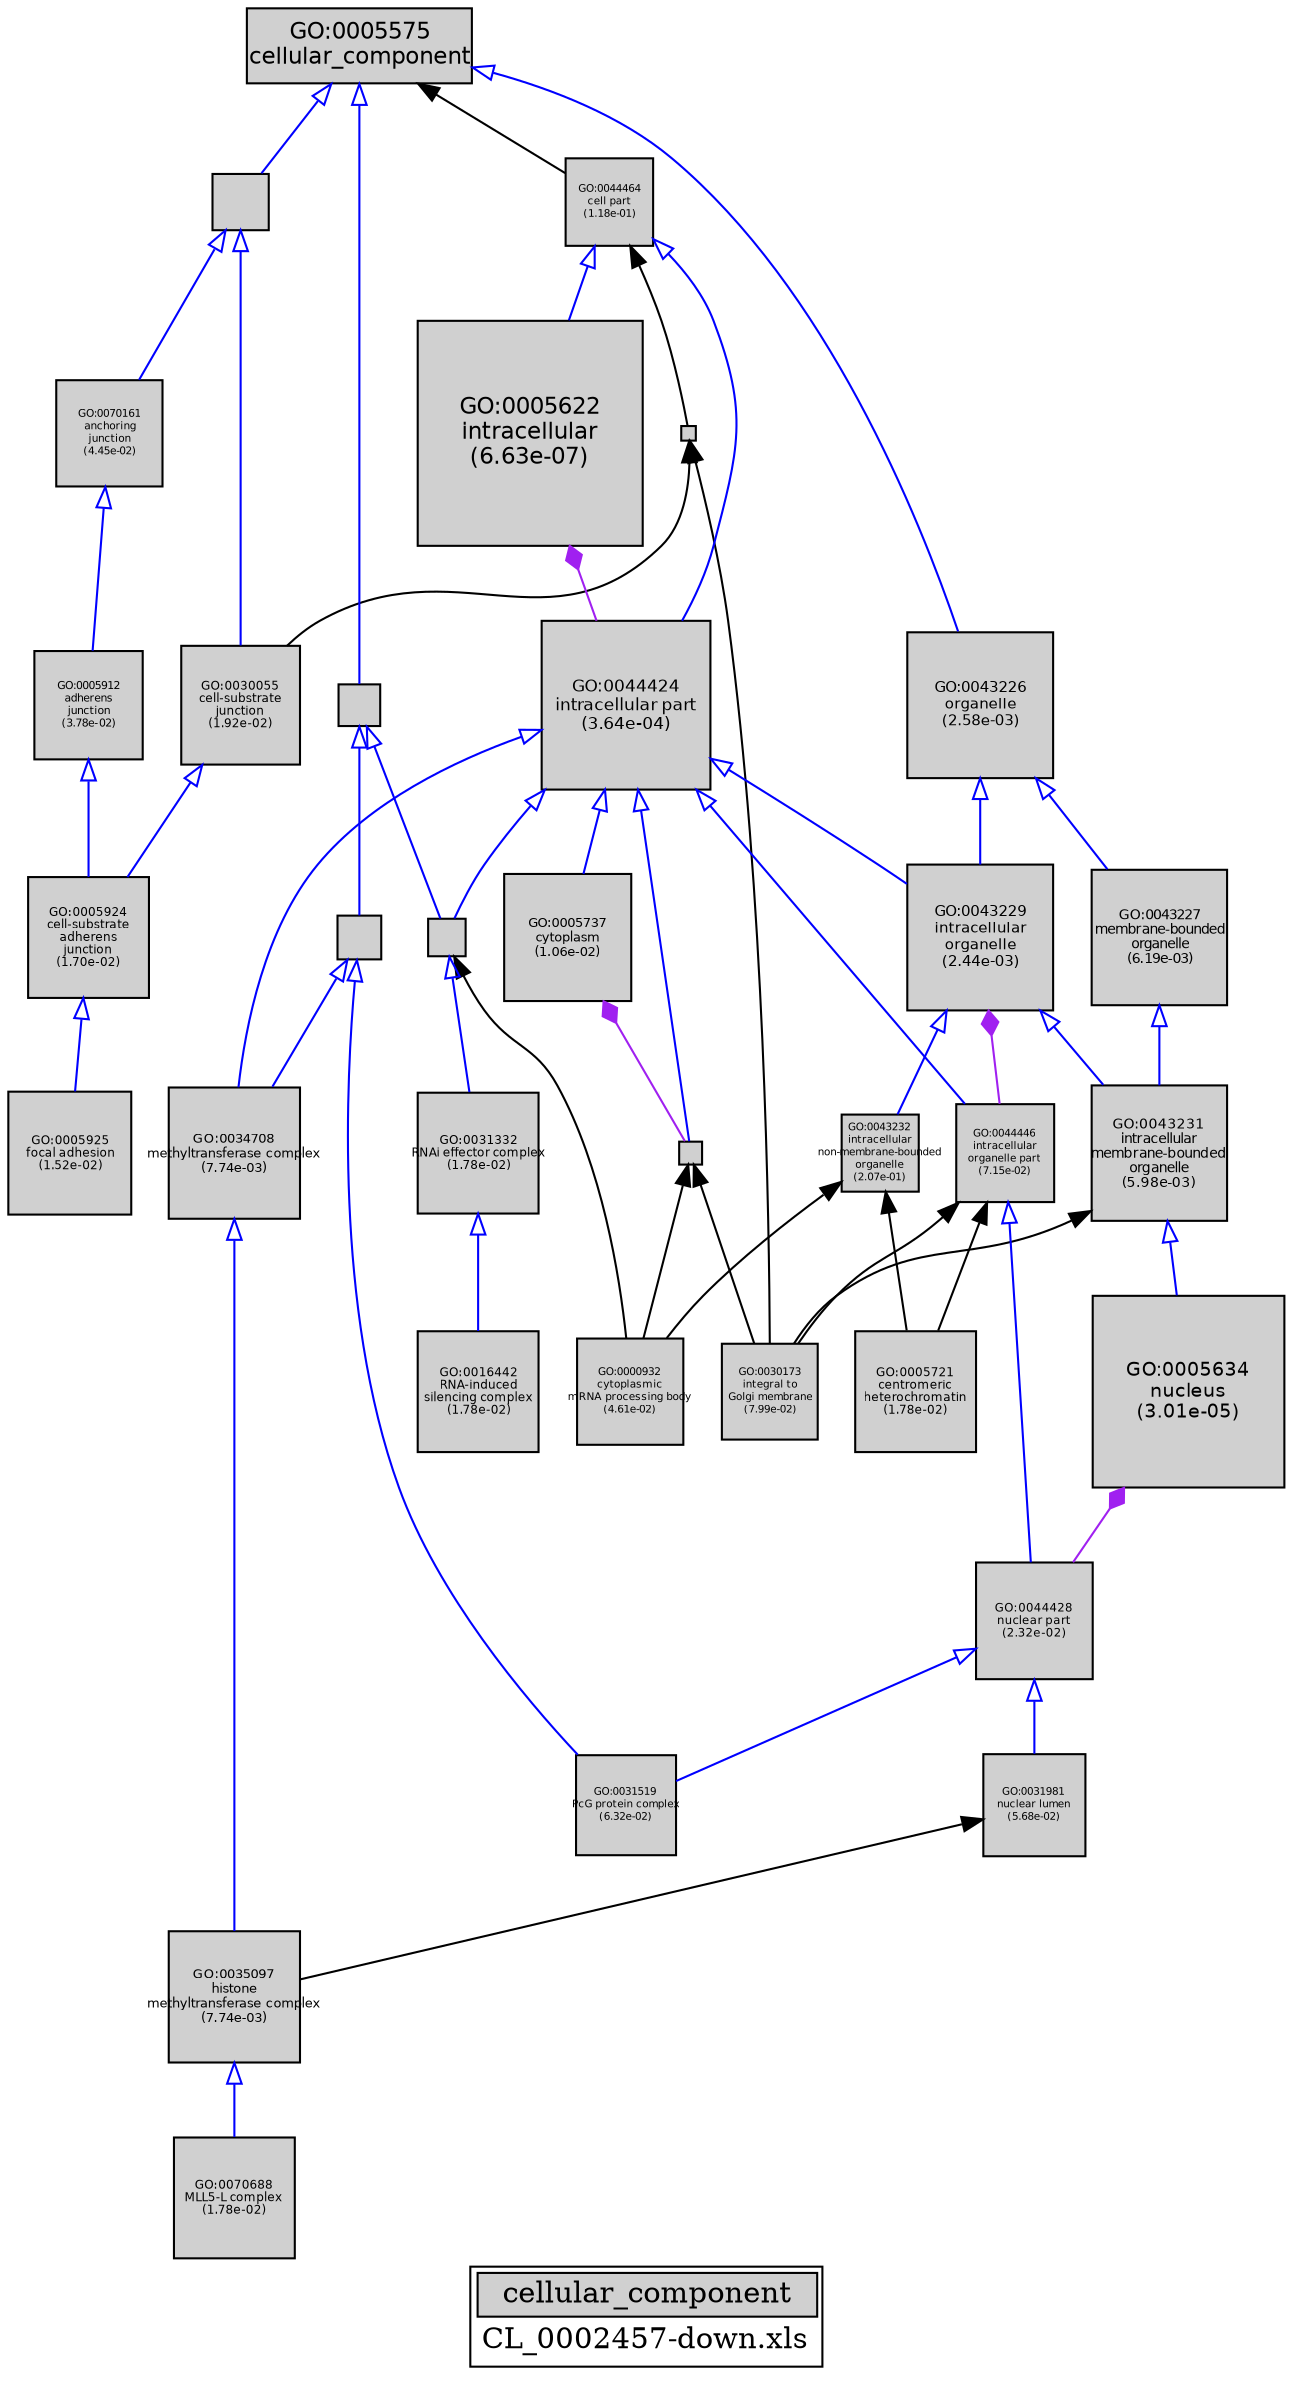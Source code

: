 digraph "cellular_component" {
graph [ bgcolor = "#FFFFFF", label = <<TABLE COLOR="black" BGCOLOR="white"><TR><TD COLSPAN="2" BGCOLOR="#D0D0D0"><FONT COLOR="black">cellular_component</FONT></TD></TR><TR><TD BORDER="0">CL_0002457-down.xls</TD></TR></TABLE>> ];
node [ fontname = "Helvetica" ];

subgraph "nodes" {

node [ style = "filled", fixedsize = "true", width = 1, shape = "box", fontsize = 9, fillcolor = "#D0D0D0", fontcolor = "black", color = "black" ];

"GO:0000932" [ URL = "#GO:0000932", label = <<TABLE BORDER="0"><TR><TD>GO:0000932<BR/>cytoplasmic<BR/>mRNA processing body<BR/>(4.61e-02)</TD></TR></TABLE>>, width = 0.703107500007, shape = "box", fontsize = 5.06237400005, height = 0.703107500007 ];
"GO:0043232" [ URL = "#GO:0043232", label = <<TABLE BORDER="0"><TR><TD>GO:0043232<BR/>intracellular<BR/>non-membrane-bounded<BR/>organelle<BR/>(2.07e-01)</TD></TR></TABLE>>, width = 0.508140614014, shape = "box", fontsize = 5.0, height = 0.508140614014 ];
"GO:0030054" [ URL = "#GO:0030054", label = "", width = 0.38088726086, shape = "box", height = 0.38088726086 ];
"GO:0030055" [ URL = "#GO:0030055", label = <<TABLE BORDER="0"><TR><TD>GO:0030055<BR/>cell-substrate<BR/>junction<BR/>(1.92e-02)</TD></TR></TABLE>>, width = 0.7952177563, shape = "box", fontsize = 5.72556784536, height = 0.7952177563 ];
"GO:0031332" [ URL = "#GO:0031332", label = <<TABLE BORDER="0"><TR><TD>GO:0031332<BR/>RNAi effector complex<BR/>(1.78e-02)</TD></TR></TABLE>>, width = 0.802553960445, shape = "box", fontsize = 5.77838851521, height = 0.802553960445 ];
"GO:0005737" [ URL = "#GO:0005737", label = <<TABLE BORDER="0"><TR><TD>GO:0005737<BR/>cytoplasm<BR/>(1.06e-02)</TD></TR></TABLE>>, width = 0.852050513198, shape = "box", fontsize = 6.13476369502, height = 0.852050513198 ];
"GO:0031519" [ URL = "#GO:0031519", label = <<TABLE BORDER="0"><TR><TD>GO:0031519<BR/>PcG protein complex<BR/>(6.32e-02)</TD></TR></TABLE>>, width = 0.667010091551, shape = "box", fontsize = 5.0, height = 0.667010091551 ];
"GO:0043229" [ URL = "#GO:0043229", label = <<TABLE BORDER="0"><TR><TD>GO:0043229<BR/>intracellular<BR/>organelle<BR/>(2.44e-03)</TD></TR></TABLE>>, width = 0.978518242908, shape = "box", fontsize = 7.04533134894, height = 0.978518242908 ];
"GO:0005721" [ URL = "#GO:0005721", label = <<TABLE BORDER="0"><TR><TD>GO:0005721<BR/>centromeric<BR/>heterochromatin<BR/>(1.78e-02)</TD></TR></TABLE>>, width = 0.802553960445, shape = "box", fontsize = 5.77838851521, height = 0.802553960445 ];
"GO:0030529" [ URL = "#GO:0030529", label = "", width = 0.25623322383, shape = "box", height = 0.25623322383 ];
"GO:0044425" [ URL = "#GO:0044425", label = "", width = 0.100474634052, shape = "box", height = 0.100474634052 ];
"GO:0034708" [ URL = "#GO:0034708", label = <<TABLE BORDER="0"><TR><TD>GO:0034708<BR/>methyltransferase complex<BR/>(7.74e-03)</TD></TR></TABLE>>, width = 0.880603277009, shape = "box", fontsize = 6.34034359446, height = 0.880603277009 ];
"GO:0044464" [ URL = "#GO:0044464", label = <<TABLE BORDER="0"><TR><TD>GO:0044464<BR/>cell part<BR/>(1.18e-01)</TD></TR></TABLE>>, width = 0.588301779441, shape = "box", fontsize = 5.0, height = 0.588301779441 ];
"GO:0032991" [ URL = "#GO:0032991", label = "", width = 0.27674608533, shape = "box", height = 0.27674608533 ];
"GO:0043227" [ URL = "#GO:0043227", label = <<TABLE BORDER="0"><TR><TD>GO:0043227<BR/>membrane-bounded<BR/>organelle<BR/>(6.19e-03)</TD></TR></TABLE>>, width = 0.900399804306, shape = "box", fontsize = 6.482878591, height = 0.900399804306 ];
"GO:0005575" [ URL = "#GO:0005575", label = <<TABLE BORDER="0"><TR><TD>GO:0005575<BR/>cellular_component</TD></TR></TABLE>>, width = 1.5, shape = "box", fontsize = 10.8 ];
"GO:0005634" [ URL = "#GO:0005634", label = <<TABLE BORDER="0"><TR><TD>GO:0005634<BR/>nucleus<BR/>(3.01e-05)</TD></TR></TABLE>>, width = 1.28427465709, shape = "box", fontsize = 9.24677753108, height = 1.28427465709 ];
"GO:0043231" [ URL = "#GO:0043231", label = <<TABLE BORDER="0"><TR><TD>GO:0043231<BR/>intracellular<BR/>membrane-bounded<BR/>organelle<BR/>(5.98e-03)</TD></TR></TABLE>>, width = 0.903336019658, shape = "box", fontsize = 6.50401934154, height = 0.903336019658 ];
"GO:0044424" [ URL = "#GO:0044424", label = <<TABLE BORDER="0"><TR><TD>GO:0044424<BR/>intracellular part<BR/>(3.64e-04)</TD></TR></TABLE>>, width = 1.12110891904, shape = "box", fontsize = 8.07198421707, height = 1.12110891904 ];
"GO:0005924" [ URL = "#GO:0005924", label = <<TABLE BORDER="0"><TR><TD>GO:0005924<BR/>cell-substrate<BR/>adherens<BR/>junction<BR/>(1.70e-02)</TD></TR></TABLE>>, width = 0.807284783601, shape = "box", fontsize = 5.81245044193, height = 0.807284783601 ];
"GO:0005925" [ URL = "#GO:0005925", label = <<TABLE BORDER="0"><TR><TD>GO:0005925<BR/>focal adhesion<BR/>(1.52e-02)</TD></TR></TABLE>>, width = 0.817876547772, shape = "box", fontsize = 5.88871114396, height = 0.817876547772 ];
"GO:0016442" [ URL = "#GO:0016442", label = <<TABLE BORDER="0"><TR><TD>GO:0016442<BR/>RNA-induced<BR/>silencing complex<BR/>(1.78e-02)</TD></TR></TABLE>>, width = 0.802553960445, shape = "box", fontsize = 5.77838851521, height = 0.802553960445 ];
"GO:0031981" [ URL = "#GO:0031981", label = <<TABLE BORDER="0"><TR><TD>GO:0031981<BR/>nuclear lumen<BR/>(5.68e-02)</TD></TR></TABLE>>, width = 0.679495126942, shape = "box", fontsize = 5.0, height = 0.679495126942 ];
"GO:0035097" [ URL = "#GO:0035097", label = <<TABLE BORDER="0"><TR><TD>GO:0035097<BR/>histone<BR/>methyltransferase complex<BR/>(7.74e-03)</TD></TR></TABLE>>, width = 0.880603277009, shape = "box", fontsize = 6.34034359446, height = 0.880603277009 ];
"GO:0044444" [ URL = "#GO:0044444", label = "", width = 0.145986250236, shape = "box", height = 0.145986250236 ];
"GO:0030173" [ URL = "#GO:0030173", label = <<TABLE BORDER="0"><TR><TD>GO:0030173<BR/>integral to<BR/>Golgi membrane<BR/>(7.99e-02)</TD></TR></TABLE>>, width = 0.638673732642, shape = "box", fontsize = 5.0, height = 0.638673732642 ];
"GO:0005622" [ URL = "#GO:0005622", label = <<TABLE BORDER="0"><TR><TD>GO:0005622<BR/>intracellular<BR/>(6.63e-07)</TD></TR></TABLE>>, width = 1.5, shape = "box", fontsize = 10.8, height = 1.5 ];
"GO:0044428" [ URL = "#GO:0044428", label = <<TABLE BORDER="0"><TR><TD>GO:0044428<BR/>nuclear part<BR/>(2.32e-02)</TD></TR></TABLE>>, width = 0.77631844479, shape = "box", fontsize = 5.58949280248, height = 0.77631844479 ];
"GO:0043234" [ URL = "#GO:0043234", label = "", width = 0.293962139009, shape = "box", height = 0.293962139009 ];
"GO:0043226" [ URL = "#GO:0043226", label = <<TABLE BORDER="0"><TR><TD>GO:0043226<BR/>organelle<BR/>(2.58e-03)</TD></TR></TABLE>>, width = 0.973762106053, shape = "box", fontsize = 7.01108716358, height = 0.973762106053 ];
"GO:0005912" [ URL = "#GO:0005912", label = <<TABLE BORDER="0"><TR><TD>GO:0005912<BR/>adherens<BR/>junction<BR/>(3.78e-02)</TD></TR></TABLE>>, width = 0.725107464115, shape = "box", fontsize = 5.22077374163, height = 0.725107464115 ];
"GO:0044446" [ URL = "#GO:0044446", label = <<TABLE BORDER="0"><TR><TD>GO:0044446<BR/>intracellular<BR/>organelle part<BR/>(7.15e-02)</TD></TR></TABLE>>, width = 0.652286865673, shape = "box", fontsize = 5.0, height = 0.652286865673 ];
"GO:0070688" [ URL = "#GO:0070688", label = <<TABLE BORDER="0"><TR><TD>GO:0070688<BR/>MLL5-L complex<BR/>(1.78e-02)</TD></TR></TABLE>>, width = 0.802553960445, shape = "box", fontsize = 5.77838851521, height = 0.802553960445 ];
"GO:0070161" [ URL = "#GO:0070161", label = <<TABLE BORDER="0"><TR><TD>GO:0070161<BR/>anchoring<BR/>junction<BR/>(4.45e-02)</TD></TR></TABLE>>, width = 0.70708754185, shape = "box", fontsize = 5.09103030132, height = 0.70708754185 ];
}
subgraph "edges" {


edge [ dir = "back", weight = 1 ];
subgraph "regulates" {


edge [ color = "cyan", arrowtail = "none" ];
subgraph "positive" {


edge [ color = "green", arrowtail = "vee" ];
}
subgraph "negative" {


edge [ color = "red", arrowtail = "tee" ];
}
}
subgraph "part_of" {


edge [ color = "purple", arrowtail = "diamond", weight = 2.5 ];
"GO:0005634" -> "GO:0044428";
"GO:0005737" -> "GO:0044444";
"GO:0043229" -> "GO:0044446";
"GO:0005622" -> "GO:0044424";
}
subgraph "is_a" {


edge [ color = "blue", arrowtail = "empty", weight = 5.0 ];
"GO:0044464" -> "GO:0044424";
"GO:0043234" -> "GO:0031519";
"GO:0044424" -> "GO:0030529";
"GO:0070161" -> "GO:0005912";
"GO:0043234" -> "GO:0034708";
"GO:0044424" -> "GO:0043229";
"GO:0043229" -> "GO:0043232";
"GO:0032991" -> "GO:0043234";
"GO:0043229" -> "GO:0043231";
"GO:0043226" -> "GO:0043227";
"GO:0044424" -> "GO:0005737";
"GO:0005575" -> "GO:0032991";
"GO:0030054" -> "GO:0030055";
"GO:0005912" -> "GO:0005924";
"GO:0043226" -> "GO:0043229";
"GO:0005924" -> "GO:0005925";
"GO:0044446" -> "GO:0044428";
"GO:0005575" -> "GO:0043226";
"GO:0044428" -> "GO:0031519";
"GO:0032991" -> "GO:0030529";
"GO:0034708" -> "GO:0035097";
"GO:0043227" -> "GO:0043231";
"GO:0043231" -> "GO:0005634";
"GO:0005575" -> "GO:0030054";
"GO:0044424" -> "GO:0034708";
"GO:0044424" -> "GO:0044444";
"GO:0030529" -> "GO:0031332";
"GO:0030054" -> "GO:0070161";
"GO:0035097" -> "GO:0070688";
"GO:0044428" -> "GO:0031981";
"GO:0030055" -> "GO:0005924";
"GO:0044464" -> "GO:0005622";
"GO:0044424" -> "GO:0044446";
"GO:0031332" -> "GO:0016442";
}
"GO:0044446" -> "GO:0030173";
"GO:0044444" -> "GO:0000932";
"GO:0005575" -> "GO:0044464";
"GO:0031981" -> "GO:0035097";
"GO:0030529" -> "GO:0000932";
"GO:0043232" -> "GO:0005721";
"GO:0044464" -> "GO:0044425";
"GO:0044425" -> "GO:0030173";
"GO:0043232" -> "GO:0000932";
"GO:0044425" -> "GO:0030055";
"GO:0044444" -> "GO:0030173";
"GO:0043231" -> "GO:0030173";
"GO:0044446" -> "GO:0005721";
}
}
